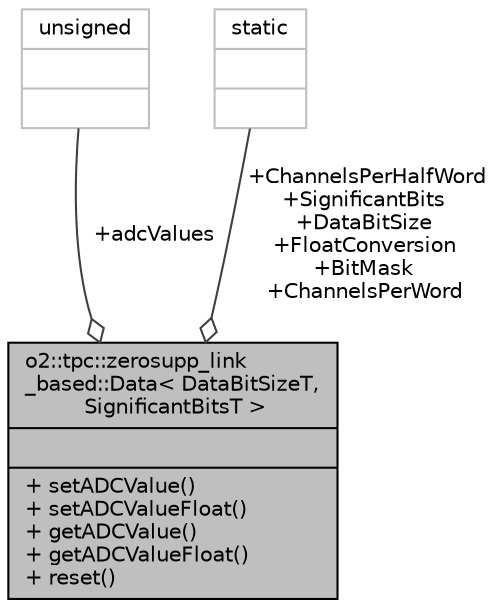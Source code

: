 digraph "o2::tpc::zerosupp_link_based::Data&lt; DataBitSizeT, SignificantBitsT &gt;"
{
 // INTERACTIVE_SVG=YES
  bgcolor="transparent";
  edge [fontname="Helvetica",fontsize="10",labelfontname="Helvetica",labelfontsize="10"];
  node [fontname="Helvetica",fontsize="10",shape=record];
  Node1 [label="{o2::tpc::zerosupp_link\l_based::Data\< DataBitSizeT,\l SignificantBitsT \>\n||+ setADCValue()\l+ setADCValueFloat()\l+ getADCValue()\l+ getADCValueFloat()\l+ reset()\l}",height=0.2,width=0.4,color="black", fillcolor="grey75", style="filled", fontcolor="black"];
  Node2 -> Node1 [color="grey25",fontsize="10",style="solid",label=" +adcValues" ,arrowhead="odiamond",fontname="Helvetica"];
  Node2 [label="{unsigned\n||}",height=0.2,width=0.4,color="grey75"];
  Node3 -> Node1 [color="grey25",fontsize="10",style="solid",label=" +ChannelsPerHalfWord\n+SignificantBits\n+DataBitSize\n+FloatConversion\n+BitMask\n+ChannelsPerWord" ,arrowhead="odiamond",fontname="Helvetica"];
  Node3 [label="{static\n||}",height=0.2,width=0.4,color="grey75"];
}

